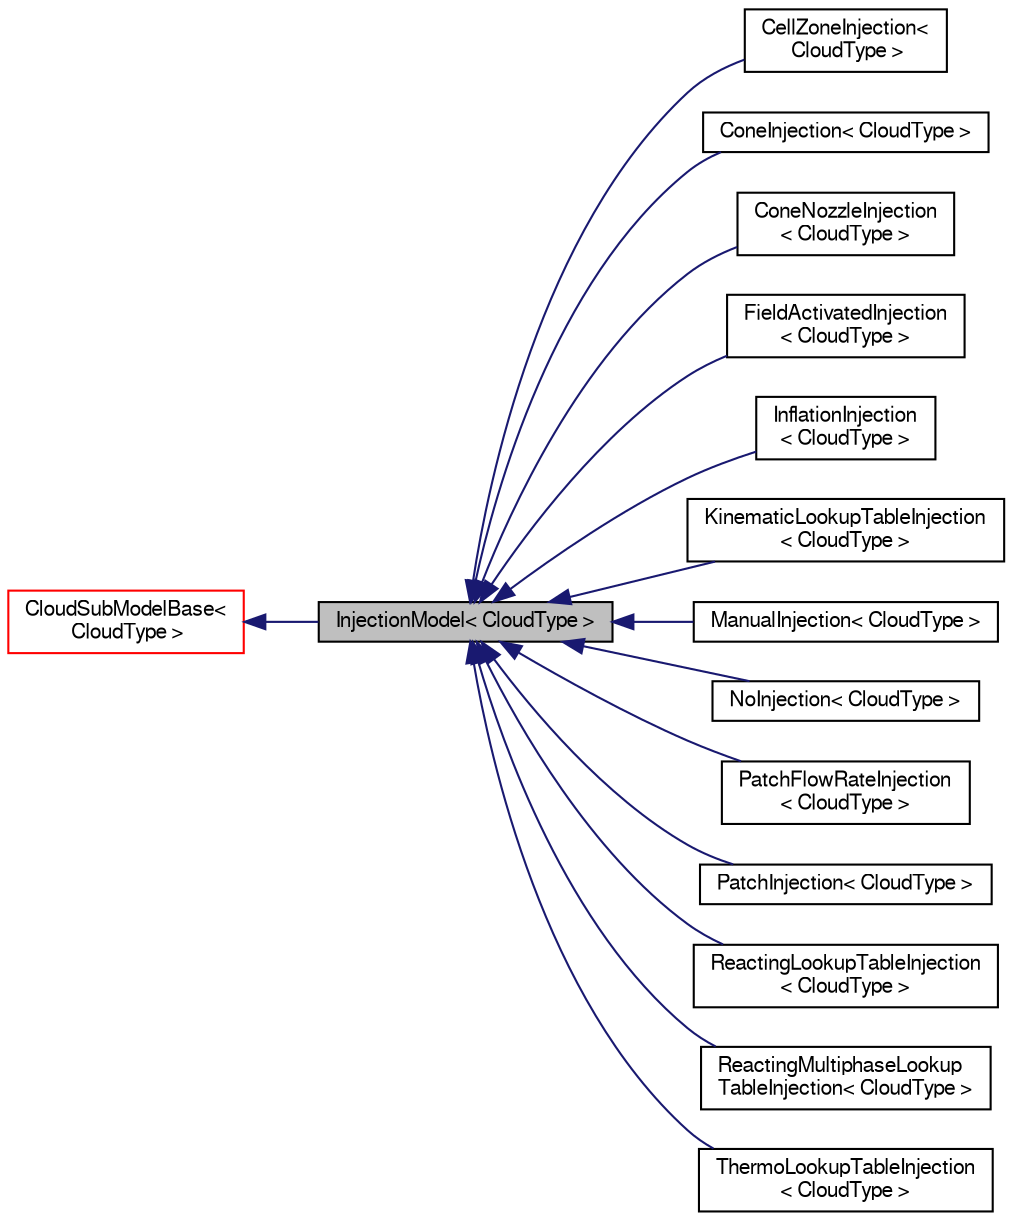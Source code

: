 digraph "InjectionModel&lt; CloudType &gt;"
{
  bgcolor="transparent";
  edge [fontname="FreeSans",fontsize="10",labelfontname="FreeSans",labelfontsize="10"];
  node [fontname="FreeSans",fontsize="10",shape=record];
  rankdir="LR";
  Node0 [label="InjectionModel\< CloudType \>",height=0.2,width=0.4,color="black", fillcolor="grey75", style="filled", fontcolor="black"];
  Node1 -> Node0 [dir="back",color="midnightblue",fontsize="10",style="solid",fontname="FreeSans"];
  Node1 [label="CloudSubModelBase\<\l CloudType \>",height=0.2,width=0.4,color="red",URL="$a24006.html",tooltip="Base class for cloud sub-models. "];
  Node0 -> Node3 [dir="back",color="midnightblue",fontsize="10",style="solid",fontname="FreeSans"];
  Node3 [label="CellZoneInjection\<\l CloudType \>",height=0.2,width=0.4,color="black",URL="$a24050.html",tooltip="Injection positions specified by a particle number density within a cell set. "];
  Node0 -> Node4 [dir="back",color="midnightblue",fontsize="10",style="solid",fontname="FreeSans"];
  Node4 [label="ConeInjection\< CloudType \>",height=0.2,width=0.4,color="black",URL="$a24054.html",tooltip="Multi-point cone injection model. "];
  Node0 -> Node5 [dir="back",color="midnightblue",fontsize="10",style="solid",fontname="FreeSans"];
  Node5 [label="ConeNozzleInjection\l\< CloudType \>",height=0.2,width=0.4,color="black",URL="$a24062.html",tooltip="Cone injection. "];
  Node0 -> Node6 [dir="back",color="midnightblue",fontsize="10",style="solid",fontname="FreeSans"];
  Node6 [label="FieldActivatedInjection\l\< CloudType \>",height=0.2,width=0.4,color="black",URL="$a24066.html",tooltip="Injection at specified positions, with the conditions: "];
  Node0 -> Node7 [dir="back",color="midnightblue",fontsize="10",style="solid",fontname="FreeSans"];
  Node7 [label="InflationInjection\l\< CloudType \>",height=0.2,width=0.4,color="black",URL="$a24070.html",tooltip="Inflation injection - creates new particles by splitting existing particles within in a set of genera..."];
  Node0 -> Node8 [dir="back",color="midnightblue",fontsize="10",style="solid",fontname="FreeSans"];
  Node8 [label="KinematicLookupTableInjection\l\< CloudType \>",height=0.2,width=0.4,color="black",URL="$a24078.html",tooltip="Particle injection sources read from look-up table. Each row corresponds to an injection site..."];
  Node0 -> Node9 [dir="back",color="midnightblue",fontsize="10",style="solid",fontname="FreeSans"];
  Node9 [label="ManualInjection\< CloudType \>",height=0.2,width=0.4,color="black",URL="$a24086.html",tooltip="Manual injection. "];
  Node0 -> Node10 [dir="back",color="midnightblue",fontsize="10",style="solid",fontname="FreeSans"];
  Node10 [label="NoInjection\< CloudType \>",height=0.2,width=0.4,color="black",URL="$a24090.html",tooltip="Place holder for &#39;none&#39; option. "];
  Node0 -> Node11 [dir="back",color="midnightblue",fontsize="10",style="solid",fontname="FreeSans"];
  Node11 [label="PatchFlowRateInjection\l\< CloudType \>",height=0.2,width=0.4,color="black",URL="$a24094.html",tooltip="Patch injection. "];
  Node0 -> Node12 [dir="back",color="midnightblue",fontsize="10",style="solid",fontname="FreeSans"];
  Node12 [label="PatchInjection\< CloudType \>",height=0.2,width=0.4,color="black",URL="$a24098.html",tooltip="Patch injection. "];
  Node0 -> Node13 [dir="back",color="midnightblue",fontsize="10",style="solid",fontname="FreeSans"];
  Node13 [label="ReactingLookupTableInjection\l\< CloudType \>",height=0.2,width=0.4,color="black",URL="$a24306.html",tooltip="Particle injection sources read from look-up table. Each row corresponds to an injection site..."];
  Node0 -> Node14 [dir="back",color="midnightblue",fontsize="10",style="solid",fontname="FreeSans"];
  Node14 [label="ReactingMultiphaseLookup\lTableInjection\< CloudType \>",height=0.2,width=0.4,color="black",URL="$a24342.html",tooltip="Particle injection sources read from look-up table. Each row corresponds to an injection site..."];
  Node0 -> Node15 [dir="back",color="midnightblue",fontsize="10",style="solid",fontname="FreeSans"];
  Node15 [label="ThermoLookupTableInjection\l\< CloudType \>",height=0.2,width=0.4,color="black",URL="$a24366.html",tooltip="Particle injection sources read from look-up table. Each row corresponds to an injection site..."];
}
